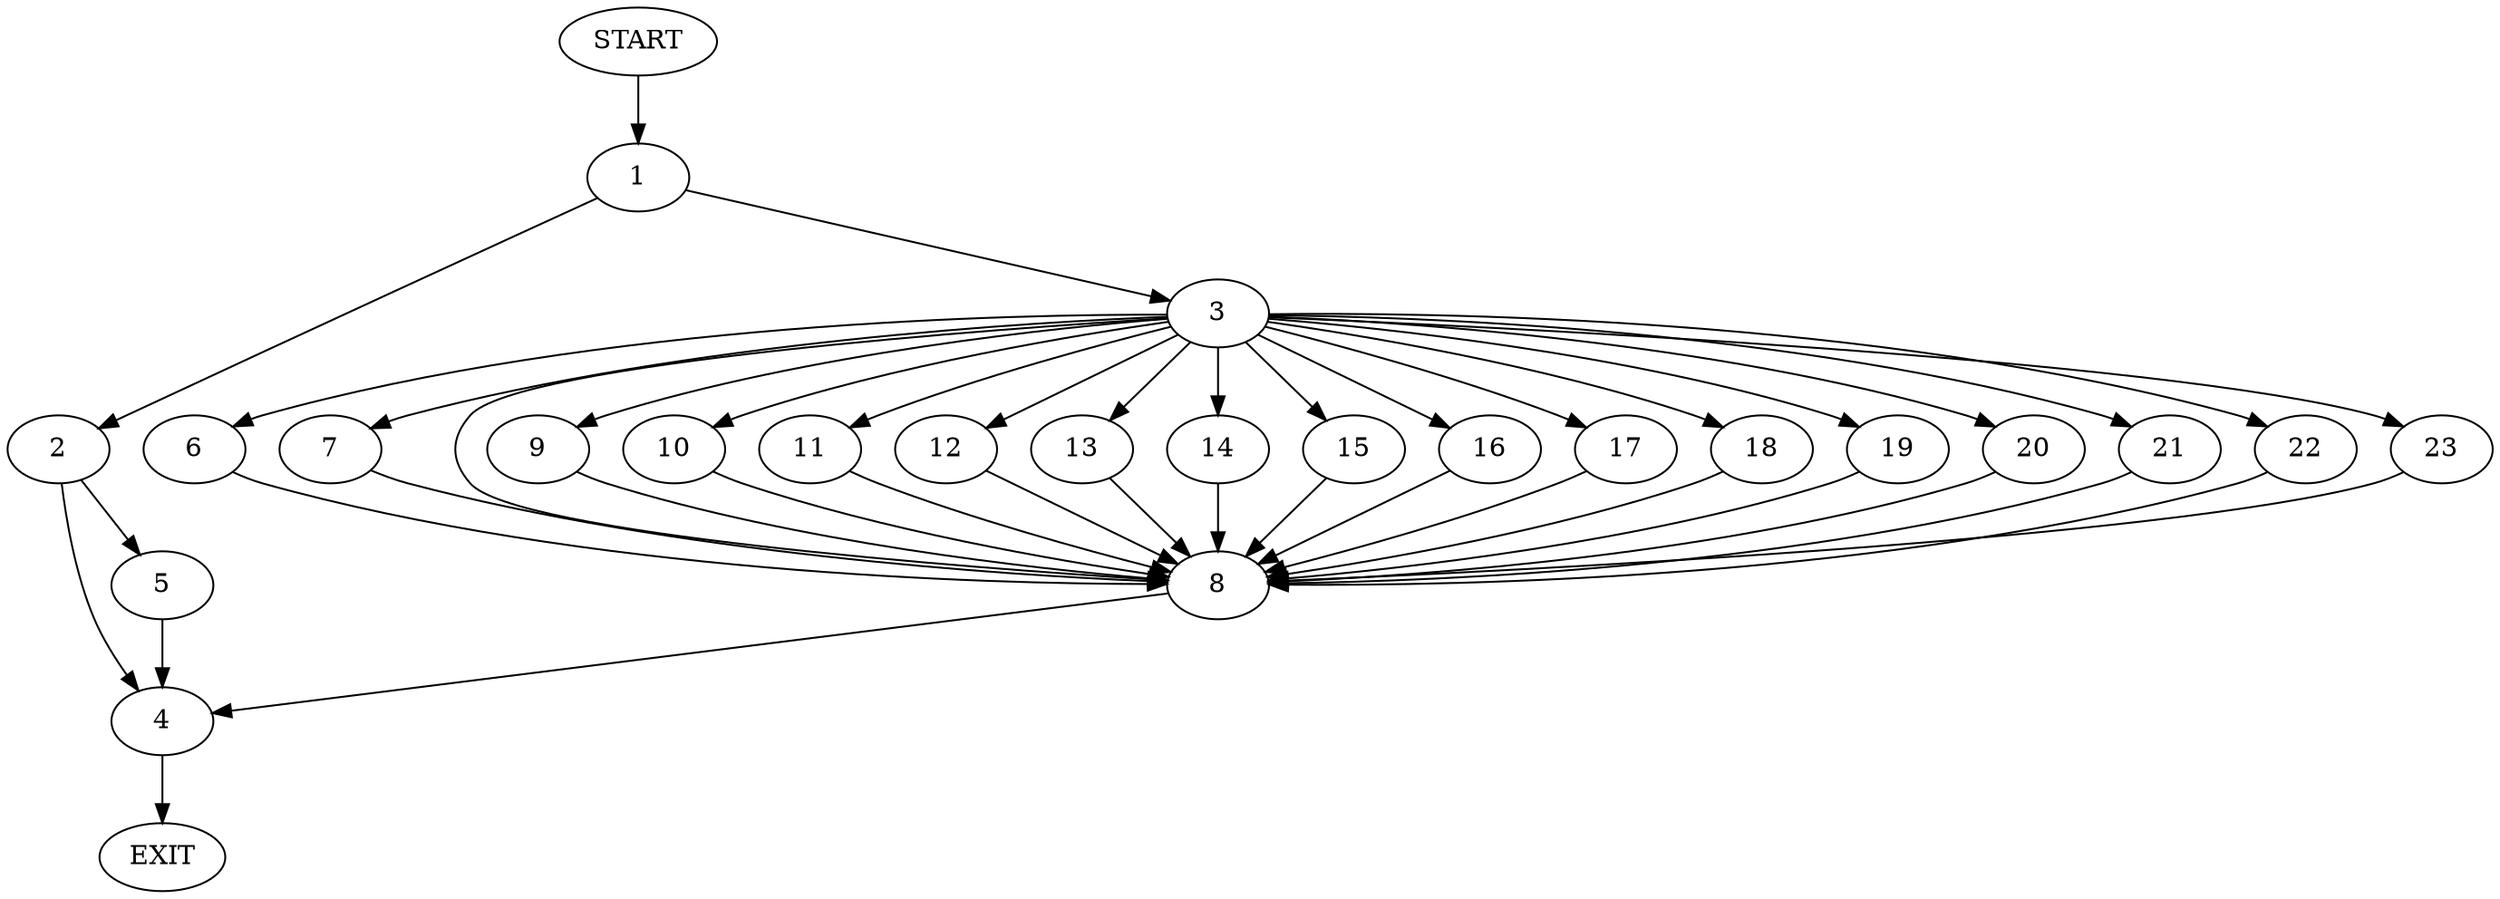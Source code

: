 digraph {
0 [label="START"]
24 [label="EXIT"]
0 -> 1
1 -> 2
1 -> 3
2 -> 4
2 -> 5
3 -> 6
3 -> 7
3 -> 8
3 -> 9
3 -> 10
3 -> 11
3 -> 12
3 -> 13
3 -> 14
3 -> 15
3 -> 16
3 -> 17
3 -> 18
3 -> 19
3 -> 20
3 -> 21
3 -> 22
3 -> 23
12 -> 8
22 -> 8
11 -> 8
9 -> 8
7 -> 8
10 -> 8
21 -> 8
16 -> 8
6 -> 8
13 -> 8
17 -> 8
14 -> 8
20 -> 8
19 -> 8
23 -> 8
15 -> 8
18 -> 8
8 -> 4
4 -> 24
5 -> 4
}

